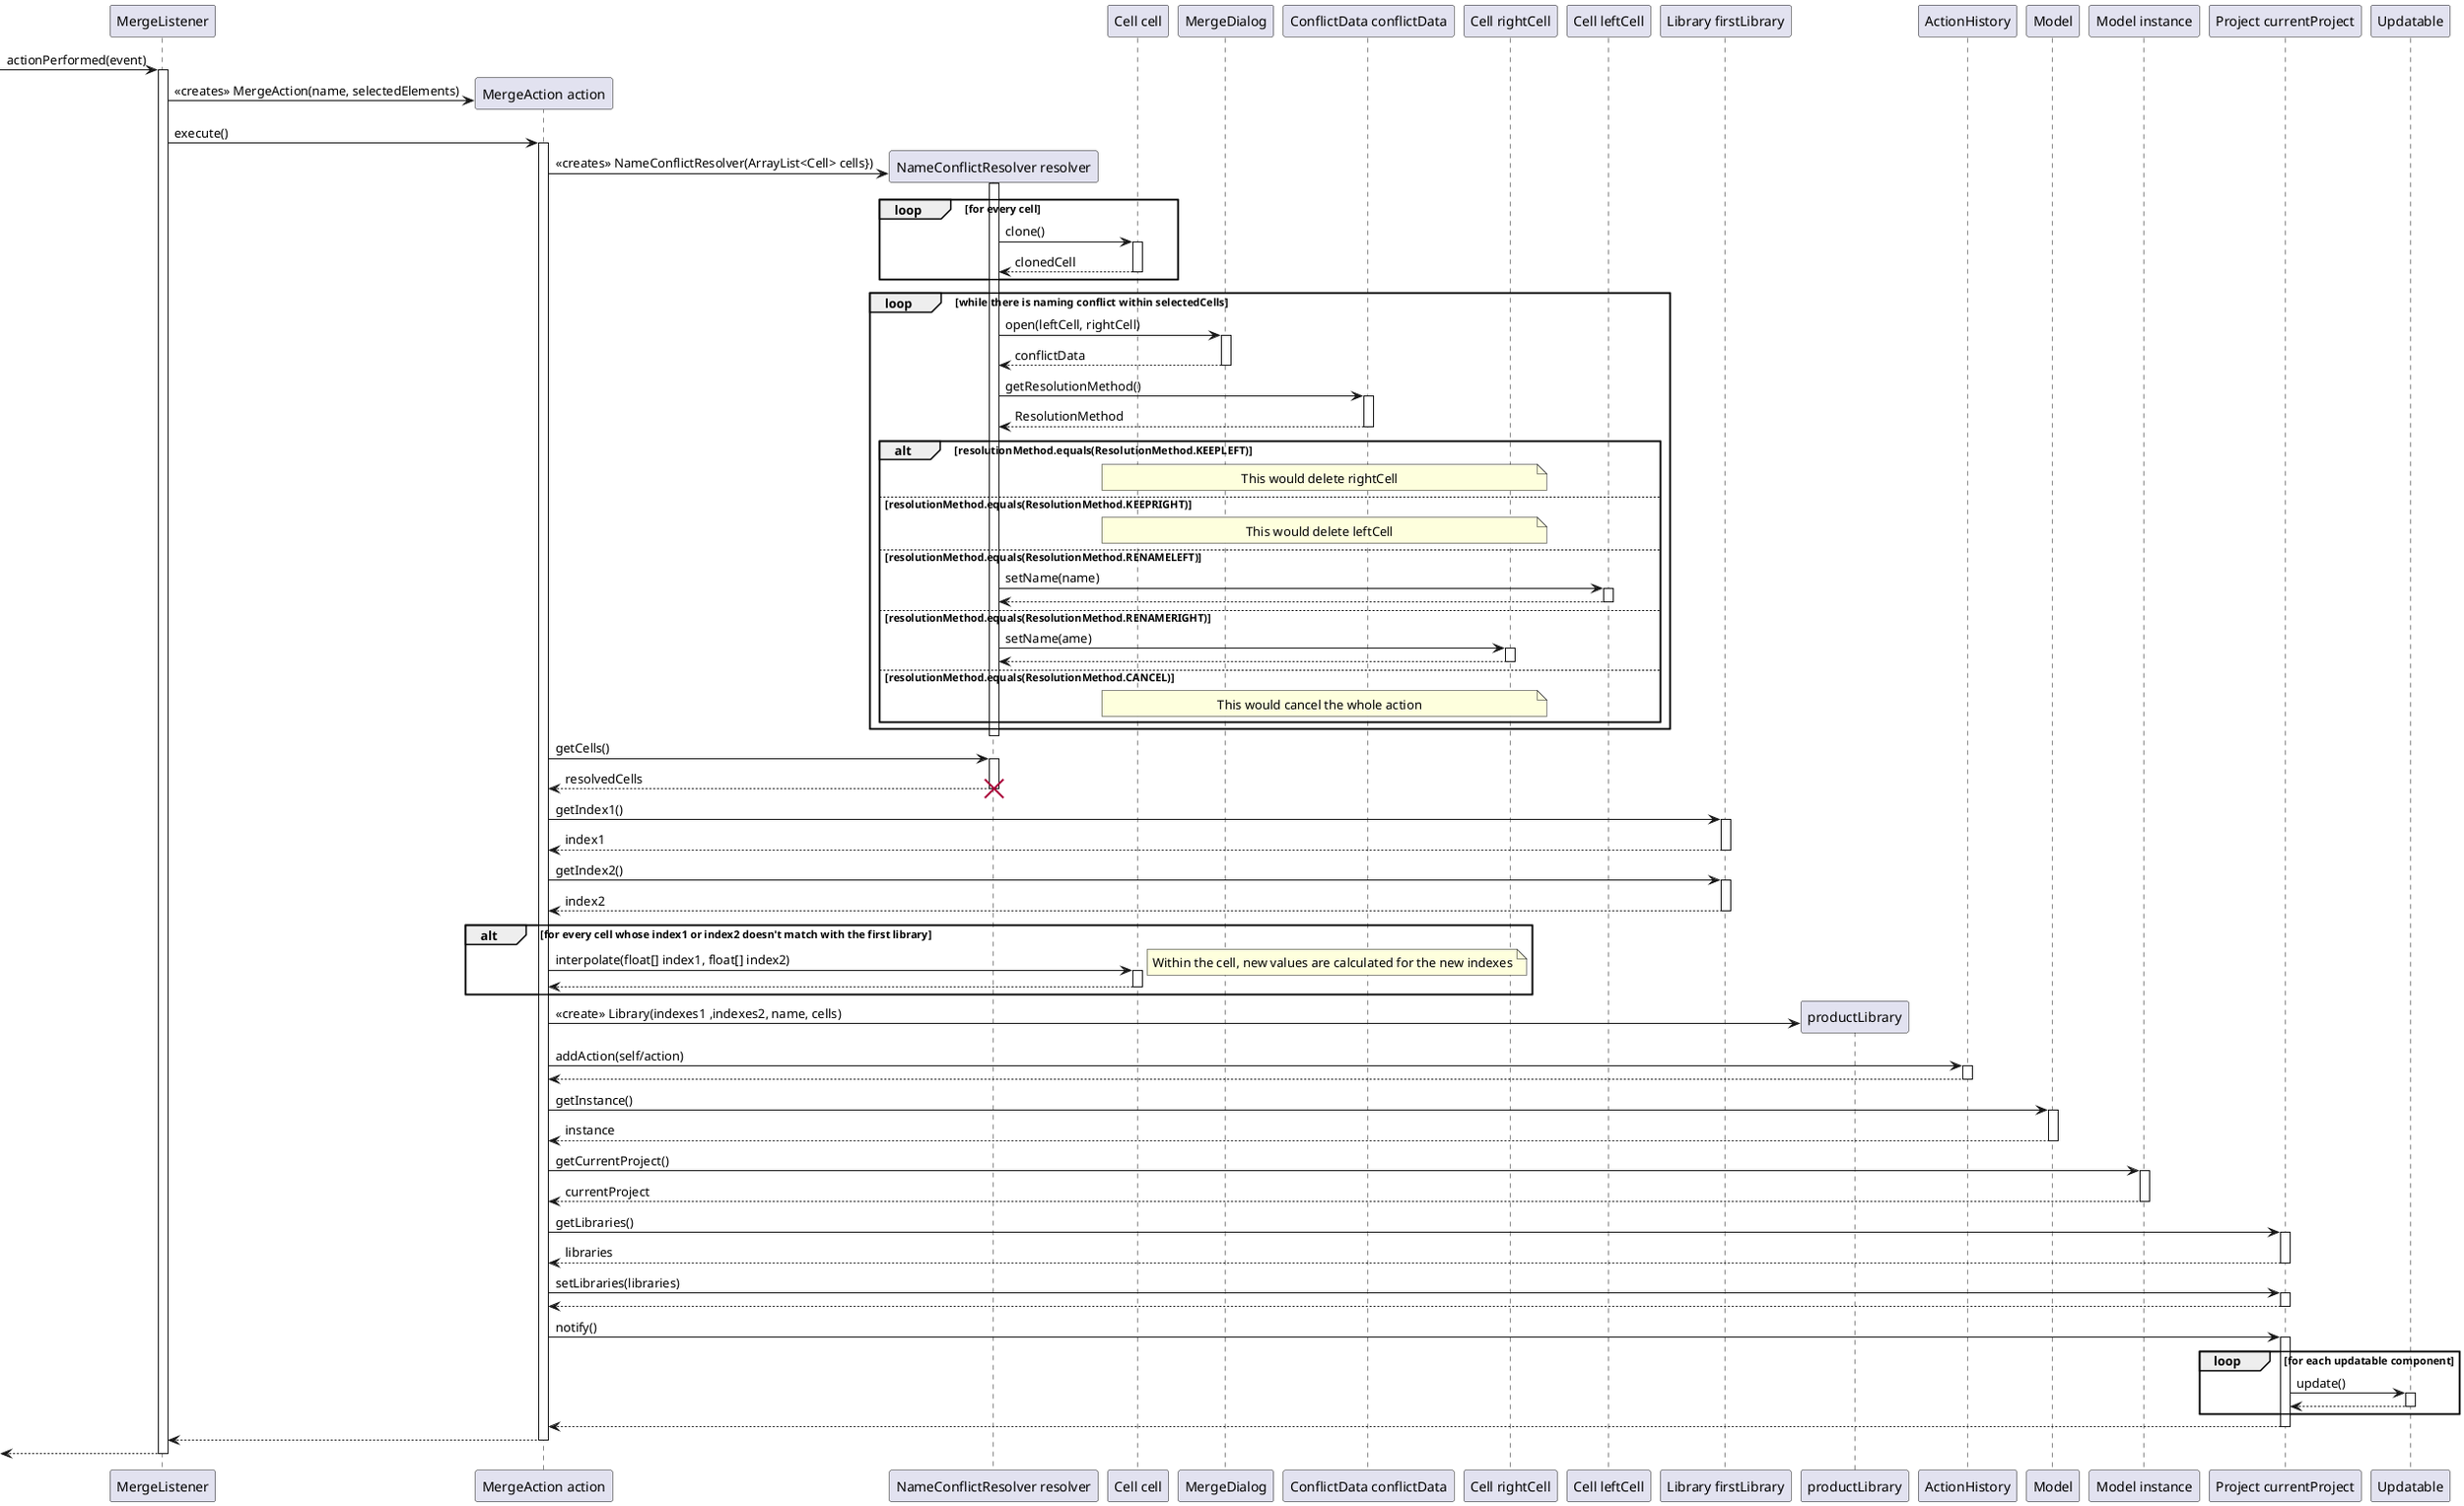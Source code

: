 @startuml
-> MergeListener ++ : actionPerformed(event)
MergeListener -> "MergeAction action" ** : <<creates>> MergeAction(name, selectedElements)
MergeListener -> "MergeAction action" ++ : execute()
"MergeAction action" -> "NameConflictResolver resolver" ** : <<creates>> NameConflictResolver(ArrayList<Cell> cells})
activate "NameConflictResolver resolver"
loop for every cell
"NameConflictResolver resolver" -> "Cell cell" ++ : clone()
return clonedCell
end
loop while there is naming conflict within selectedCells
"NameConflictResolver resolver" -> MergeDialog++: open(leftCell, rightCell)
return conflictData
"NameConflictResolver resolver" -> "ConflictData conflictData" ++ : getResolutionMethod()
return ResolutionMethod
alt resolutionMethod.equals(ResolutionMethod.KEEPLEFT)
note over "Cell rightCell", "Cell cell": This would delete rightCell
else resolutionMethod.equals(ResolutionMethod.KEEPRIGHT)
note over "Cell rightCell", "Cell cell": This would delete leftCell
else resolutionMethod.equals(ResolutionMethod.RENAMELEFT)
"NameConflictResolver resolver" -> "Cell leftCell" ++ : setName(name)
return
else resolutionMethod.equals(ResolutionMethod.RENAMERIGHT)
"NameConflictResolver resolver" -> "Cell rightCell" ++ : setName(ame)
return
else resolutionMethod.equals(ResolutionMethod.CANCEL)
note over "Cell rightCell", "Cell cell": This would cancel the whole action
end
end
deactivate "NameConflictResolver resolver"
"MergeAction action" -> "NameConflictResolver resolver"++: getCells()
return resolvedCells
destroy "NameConflictResolver resolver"
"MergeAction action" -> "Library firstLibrary" ++: getIndex1()
return index1
"MergeAction action" -> "Library firstLibrary" ++: getIndex2()
return index2
alt for every cell whose index1 or index2 doesn't match with the first library
"MergeAction action" -> "Cell cell"++: interpolate(float[] index1, float[] index2)
note right: Within the cell, new values are calculated for the new indexes
return
end
"MergeAction action" -> productLibrary **: <<create>> Library(indexes1 ,indexes2, name, cells)
"MergeAction action" -> ActionHistory++: addAction(self/action)
return
"MergeAction action" -> Model ++: getInstance()
return instance
"MergeAction action" -> "Model instance" ++ : getCurrentProject()
return currentProject
"MergeAction action" -> "Project currentProject"++: getLibraries()
return libraries
"MergeAction action" -> "Project currentProject"++: setLibraries(libraries)
return
"MergeAction action" -> "Project currentProject"++: notify()
loop for each updatable component 
"Project currentProject" -> Updatable ++ : update()
return
end
return
return
return
@enduml
